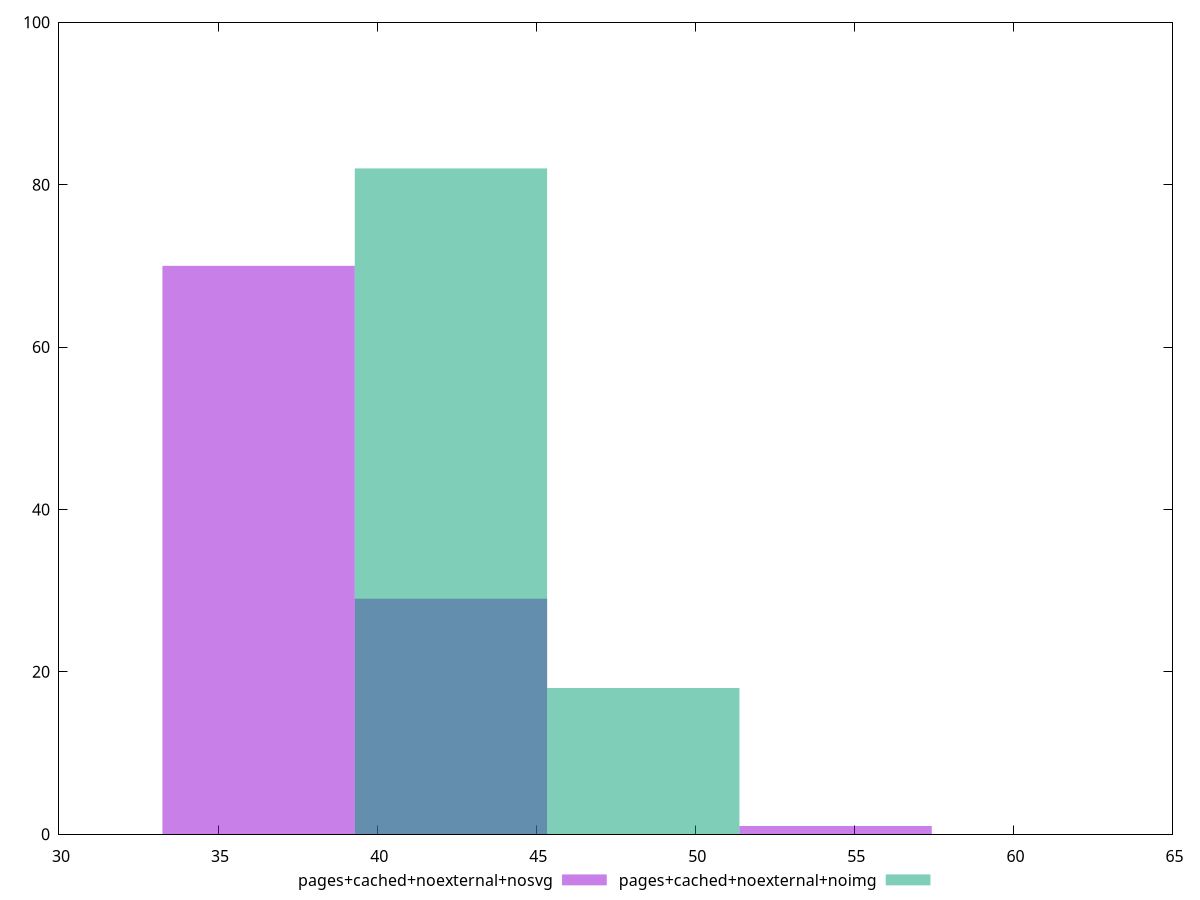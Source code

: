 reset
set terminal svg size 640, 500 enhanced background rgb 'white'
set output "reprap/bootup-time/comparison/histogram/7_vs_8.svg"

$pagesCachedNoexternalNosvg <<EOF
36.27384161452278 70
42.31948188360991 29
54.41076242178417 1
EOF

$pagesCachedNoexternalNoimg <<EOF
42.31948188360991 82
48.36512215269704 18
EOF

set key outside below
set boxwidth 6.04564026908713
set yrange [0:100]
set style fill transparent solid 0.5 noborder

plot \
  $pagesCachedNoexternalNosvg title "pages+cached+noexternal+nosvg" with boxes, \
  $pagesCachedNoexternalNoimg title "pages+cached+noexternal+noimg" with boxes, \


reset